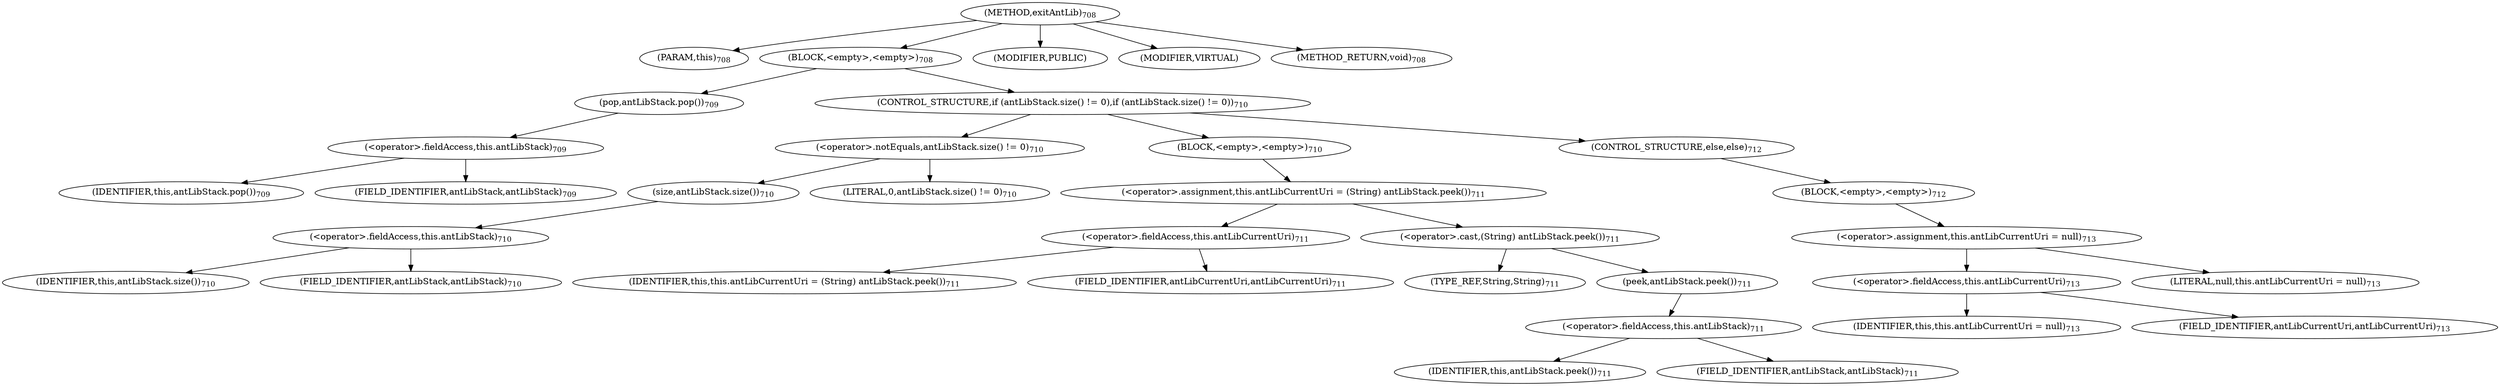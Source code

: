 digraph "exitAntLib" {  
"1372" [label = <(METHOD,exitAntLib)<SUB>708</SUB>> ]
"1373" [label = <(PARAM,this)<SUB>708</SUB>> ]
"1374" [label = <(BLOCK,&lt;empty&gt;,&lt;empty&gt;)<SUB>708</SUB>> ]
"1375" [label = <(pop,antLibStack.pop())<SUB>709</SUB>> ]
"1376" [label = <(&lt;operator&gt;.fieldAccess,this.antLibStack)<SUB>709</SUB>> ]
"1377" [label = <(IDENTIFIER,this,antLibStack.pop())<SUB>709</SUB>> ]
"1378" [label = <(FIELD_IDENTIFIER,antLibStack,antLibStack)<SUB>709</SUB>> ]
"1379" [label = <(CONTROL_STRUCTURE,if (antLibStack.size() != 0),if (antLibStack.size() != 0))<SUB>710</SUB>> ]
"1380" [label = <(&lt;operator&gt;.notEquals,antLibStack.size() != 0)<SUB>710</SUB>> ]
"1381" [label = <(size,antLibStack.size())<SUB>710</SUB>> ]
"1382" [label = <(&lt;operator&gt;.fieldAccess,this.antLibStack)<SUB>710</SUB>> ]
"1383" [label = <(IDENTIFIER,this,antLibStack.size())<SUB>710</SUB>> ]
"1384" [label = <(FIELD_IDENTIFIER,antLibStack,antLibStack)<SUB>710</SUB>> ]
"1385" [label = <(LITERAL,0,antLibStack.size() != 0)<SUB>710</SUB>> ]
"1386" [label = <(BLOCK,&lt;empty&gt;,&lt;empty&gt;)<SUB>710</SUB>> ]
"1387" [label = <(&lt;operator&gt;.assignment,this.antLibCurrentUri = (String) antLibStack.peek())<SUB>711</SUB>> ]
"1388" [label = <(&lt;operator&gt;.fieldAccess,this.antLibCurrentUri)<SUB>711</SUB>> ]
"1389" [label = <(IDENTIFIER,this,this.antLibCurrentUri = (String) antLibStack.peek())<SUB>711</SUB>> ]
"1390" [label = <(FIELD_IDENTIFIER,antLibCurrentUri,antLibCurrentUri)<SUB>711</SUB>> ]
"1391" [label = <(&lt;operator&gt;.cast,(String) antLibStack.peek())<SUB>711</SUB>> ]
"1392" [label = <(TYPE_REF,String,String)<SUB>711</SUB>> ]
"1393" [label = <(peek,antLibStack.peek())<SUB>711</SUB>> ]
"1394" [label = <(&lt;operator&gt;.fieldAccess,this.antLibStack)<SUB>711</SUB>> ]
"1395" [label = <(IDENTIFIER,this,antLibStack.peek())<SUB>711</SUB>> ]
"1396" [label = <(FIELD_IDENTIFIER,antLibStack,antLibStack)<SUB>711</SUB>> ]
"1397" [label = <(CONTROL_STRUCTURE,else,else)<SUB>712</SUB>> ]
"1398" [label = <(BLOCK,&lt;empty&gt;,&lt;empty&gt;)<SUB>712</SUB>> ]
"1399" [label = <(&lt;operator&gt;.assignment,this.antLibCurrentUri = null)<SUB>713</SUB>> ]
"1400" [label = <(&lt;operator&gt;.fieldAccess,this.antLibCurrentUri)<SUB>713</SUB>> ]
"1401" [label = <(IDENTIFIER,this,this.antLibCurrentUri = null)<SUB>713</SUB>> ]
"1402" [label = <(FIELD_IDENTIFIER,antLibCurrentUri,antLibCurrentUri)<SUB>713</SUB>> ]
"1403" [label = <(LITERAL,null,this.antLibCurrentUri = null)<SUB>713</SUB>> ]
"1404" [label = <(MODIFIER,PUBLIC)> ]
"1405" [label = <(MODIFIER,VIRTUAL)> ]
"1406" [label = <(METHOD_RETURN,void)<SUB>708</SUB>> ]
  "1372" -> "1373" 
  "1372" -> "1374" 
  "1372" -> "1404" 
  "1372" -> "1405" 
  "1372" -> "1406" 
  "1374" -> "1375" 
  "1374" -> "1379" 
  "1375" -> "1376" 
  "1376" -> "1377" 
  "1376" -> "1378" 
  "1379" -> "1380" 
  "1379" -> "1386" 
  "1379" -> "1397" 
  "1380" -> "1381" 
  "1380" -> "1385" 
  "1381" -> "1382" 
  "1382" -> "1383" 
  "1382" -> "1384" 
  "1386" -> "1387" 
  "1387" -> "1388" 
  "1387" -> "1391" 
  "1388" -> "1389" 
  "1388" -> "1390" 
  "1391" -> "1392" 
  "1391" -> "1393" 
  "1393" -> "1394" 
  "1394" -> "1395" 
  "1394" -> "1396" 
  "1397" -> "1398" 
  "1398" -> "1399" 
  "1399" -> "1400" 
  "1399" -> "1403" 
  "1400" -> "1401" 
  "1400" -> "1402" 
}
